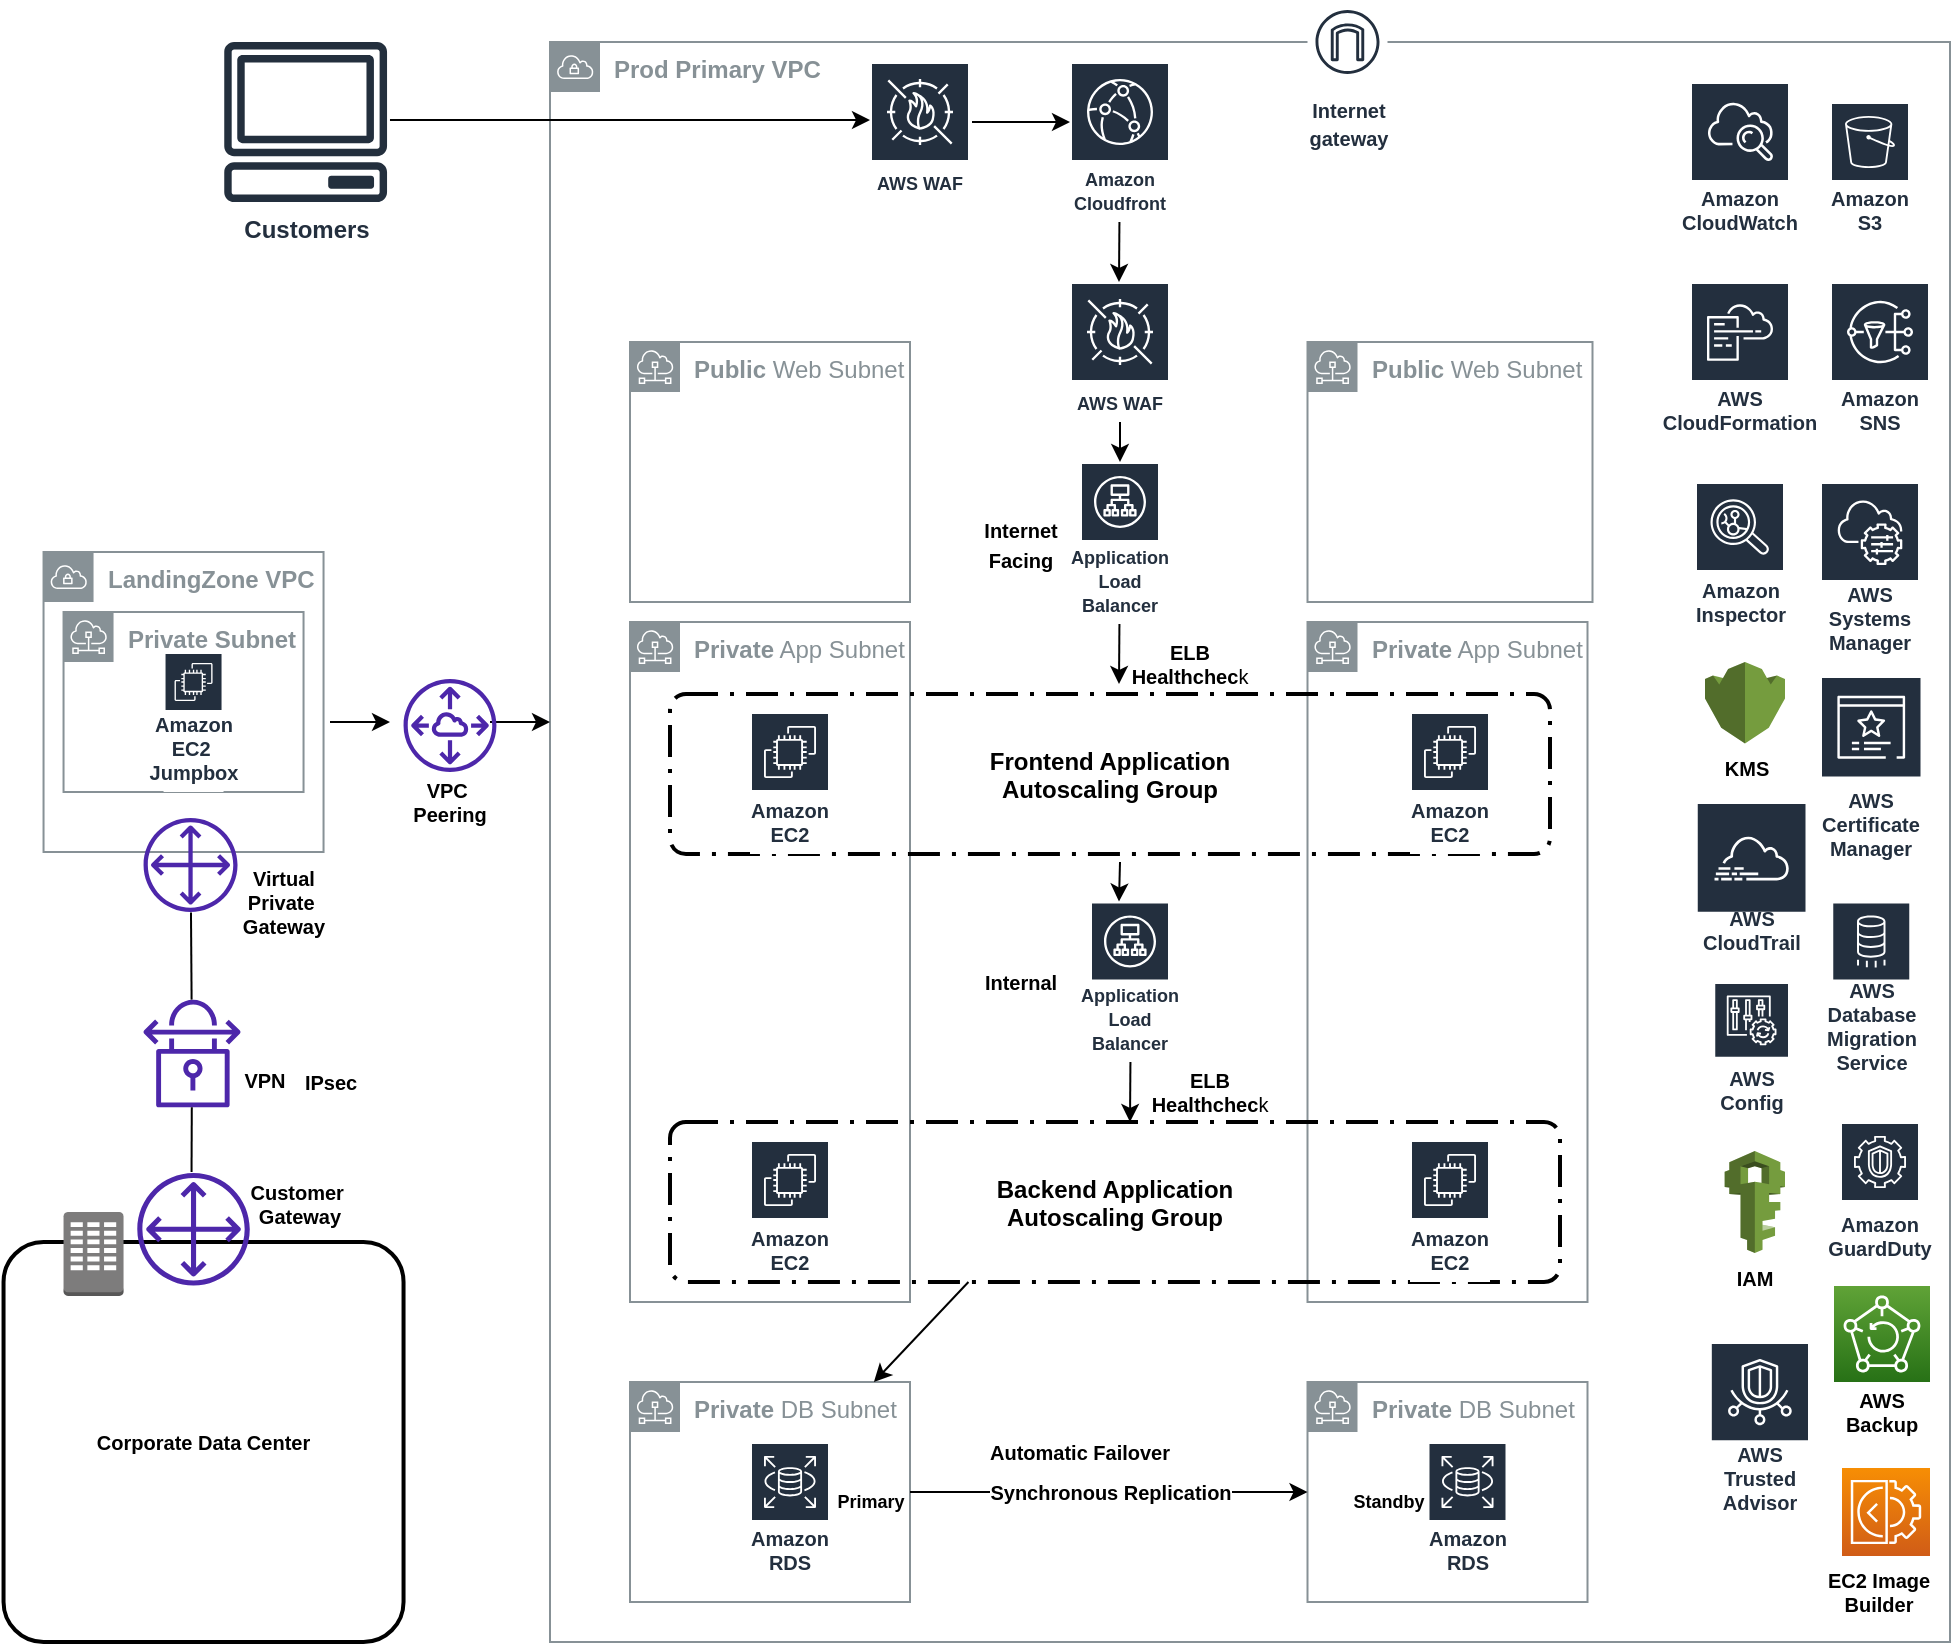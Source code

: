 <mxfile version="16.4.11" type="github">
  <diagram id="fb48Wb3bgh-QxJcJGNRU" name="Page-1">
    <mxGraphModel dx="2036" dy="660" grid="1" gridSize="10" guides="1" tooltips="1" connect="1" arrows="1" fold="1" page="1" pageScale="1" pageWidth="850" pageHeight="1100" math="0" shadow="0">
      <root>
        <mxCell id="0" />
        <mxCell id="1" parent="0" />
        <mxCell id="fcUTSALOdopyJ9VbOdTp-61" value="&lt;b&gt;Prod Primary VPC&lt;/b&gt;" style="sketch=0;outlineConnect=0;gradientColor=none;html=1;whiteSpace=wrap;fontSize=12;fontStyle=0;shape=mxgraph.aws4.group;grIcon=mxgraph.aws4.group_vpc;strokeColor=#879196;fillColor=none;verticalAlign=top;align=left;spacingLeft=30;fontColor=#879196;dashed=0;" parent="1" vertex="1">
          <mxGeometry x="160" y="170" width="700" height="800" as="geometry" />
        </mxCell>
        <mxCell id="fcUTSALOdopyJ9VbOdTp-36" value="&lt;b&gt;Private&lt;/b&gt; App Subnet" style="sketch=0;outlineConnect=0;gradientColor=none;html=1;whiteSpace=wrap;fontSize=12;fontStyle=0;shape=mxgraph.aws4.group;grIcon=mxgraph.aws4.group_subnet;strokeColor=#879196;fillColor=none;verticalAlign=top;align=left;spacingLeft=30;fontColor=#879196;dashed=0;" parent="1" vertex="1">
          <mxGeometry x="538.75" y="460" width="140" height="340" as="geometry" />
        </mxCell>
        <mxCell id="p9kHtPfieQW81otjX_M4-13" value="&lt;b&gt;Private&lt;/b&gt; App Subnet" style="sketch=0;outlineConnect=0;gradientColor=none;html=1;whiteSpace=wrap;fontSize=12;fontStyle=0;shape=mxgraph.aws4.group;grIcon=mxgraph.aws4.group_subnet;strokeColor=#879196;fillColor=none;verticalAlign=top;align=left;spacingLeft=30;fontColor=#879196;dashed=0;" parent="1" vertex="1">
          <mxGeometry x="200" y="460" width="140" height="340" as="geometry" />
        </mxCell>
        <mxCell id="fcUTSALOdopyJ9VbOdTp-51" value="&lt;b&gt;Private&lt;/b&gt;&amp;nbsp;DB Subnet" style="sketch=0;outlineConnect=0;gradientColor=none;html=1;whiteSpace=wrap;fontSize=12;fontStyle=0;shape=mxgraph.aws4.group;grIcon=mxgraph.aws4.group_subnet;strokeColor=#879196;fillColor=none;verticalAlign=top;align=left;spacingLeft=30;fontColor=#879196;dashed=0;" parent="1" vertex="1">
          <mxGeometry x="200" y="840" width="140" height="110" as="geometry" />
        </mxCell>
        <mxCell id="fcUTSALOdopyJ9VbOdTp-33" value="Frontend Application&#xa;Autoscaling Group" style="rounded=1;arcSize=10;dashed=1;fillColor=none;gradientColor=none;dashPattern=8 3 1 3;strokeWidth=2;fontStyle=1" parent="1" vertex="1">
          <mxGeometry x="220" y="496" width="440" height="80" as="geometry" />
        </mxCell>
        <mxCell id="p9kHtPfieQW81otjX_M4-9" value="&lt;font style=&quot;font-size: 9px&quot;&gt;Amazon Cloudfront&lt;/font&gt;" style="sketch=0;outlineConnect=0;fontColor=#232F3E;gradientColor=none;strokeColor=#ffffff;fillColor=#232F3E;dashed=0;verticalLabelPosition=middle;verticalAlign=bottom;align=center;html=1;whiteSpace=wrap;fontSize=10;fontStyle=1;spacing=3;shape=mxgraph.aws4.productIcon;prIcon=mxgraph.aws4.cloudfront;" parent="1" vertex="1">
          <mxGeometry x="420" y="180" width="50" height="80" as="geometry" />
        </mxCell>
        <mxCell id="fcUTSALOdopyJ9VbOdTp-10" value="Amazon EC2" style="sketch=0;outlineConnect=0;fontColor=#232F3E;gradientColor=none;strokeColor=#ffffff;fillColor=#232F3E;dashed=0;verticalLabelPosition=middle;verticalAlign=bottom;align=center;html=1;whiteSpace=wrap;fontSize=10;fontStyle=1;spacing=3;shape=mxgraph.aws4.productIcon;prIcon=mxgraph.aws4.ec2;" parent="1" vertex="1">
          <mxGeometry x="260" y="719" width="40" height="71" as="geometry" />
        </mxCell>
        <mxCell id="fcUTSALOdopyJ9VbOdTp-11" value="&lt;font style=&quot;font-size: 9px&quot;&gt;Application Load Balancer&lt;/font&gt;" style="sketch=0;outlineConnect=0;fontColor=#232F3E;gradientColor=none;strokeColor=#ffffff;fillColor=#232F3E;dashed=0;verticalLabelPosition=middle;verticalAlign=bottom;align=center;html=1;whiteSpace=wrap;fontSize=10;fontStyle=1;spacing=3;shape=mxgraph.aws4.productIcon;prIcon=mxgraph.aws4.application_load_balancer;" parent="1" vertex="1">
          <mxGeometry x="430" y="599.75" width="40" height="80.5" as="geometry" />
        </mxCell>
        <mxCell id="fcUTSALOdopyJ9VbOdTp-17" value="&lt;font style=&quot;font-size: 9px&quot;&gt;Application Load Balancer&lt;/font&gt;" style="sketch=0;outlineConnect=0;fontColor=#232F3E;gradientColor=none;strokeColor=#ffffff;fillColor=#232F3E;dashed=0;verticalLabelPosition=middle;verticalAlign=bottom;align=center;html=1;whiteSpace=wrap;fontSize=10;fontStyle=1;spacing=3;shape=mxgraph.aws4.productIcon;prIcon=mxgraph.aws4.application_load_balancer;" parent="1" vertex="1">
          <mxGeometry x="425" y="380" width="40" height="81" as="geometry" />
        </mxCell>
        <mxCell id="fcUTSALOdopyJ9VbOdTp-25" value="Backend Application&#xa;Autoscaling Group" style="rounded=1;arcSize=10;dashed=1;fillColor=none;gradientColor=none;dashPattern=8 3 1 3;strokeWidth=2;fontStyle=1" parent="1" vertex="1">
          <mxGeometry x="220" y="710" width="445" height="80" as="geometry" />
        </mxCell>
        <mxCell id="fcUTSALOdopyJ9VbOdTp-29" value="&lt;b&gt;&lt;font style=&quot;font-size: 10px&quot;&gt;Internal&lt;/font&gt;&lt;/b&gt;" style="text;html=1;align=center;verticalAlign=middle;resizable=0;points=[];autosize=1;strokeColor=none;fillColor=none;" parent="1" vertex="1">
          <mxGeometry x="370" y="630" width="50" height="20" as="geometry" />
        </mxCell>
        <mxCell id="fcUTSALOdopyJ9VbOdTp-30" value="&lt;font style=&quot;font-size: 10px&quot;&gt;&lt;b&gt;Internet&lt;br&gt;Facing&lt;/b&gt;&lt;/font&gt;" style="text;html=1;align=center;verticalAlign=middle;resizable=0;points=[];autosize=1;strokeColor=none;fillColor=none;" parent="1" vertex="1">
          <mxGeometry x="370" y="405.5" width="50" height="30" as="geometry" />
        </mxCell>
        <mxCell id="fcUTSALOdopyJ9VbOdTp-31" value="&lt;font style=&quot;font-size: 9px&quot;&gt;AWS WAF&lt;/font&gt;" style="sketch=0;outlineConnect=0;fontColor=#232F3E;gradientColor=none;strokeColor=#ffffff;fillColor=#232F3E;dashed=0;verticalLabelPosition=middle;verticalAlign=bottom;align=center;html=1;whiteSpace=wrap;fontSize=10;fontStyle=1;spacing=3;shape=mxgraph.aws4.productIcon;prIcon=mxgraph.aws4.waf;" parent="1" vertex="1">
          <mxGeometry x="420" y="290" width="50" height="70" as="geometry" />
        </mxCell>
        <mxCell id="fcUTSALOdopyJ9VbOdTp-34" value="&lt;b&gt;Public&lt;/b&gt; Web Subnet" style="sketch=0;outlineConnect=0;gradientColor=none;html=1;whiteSpace=wrap;fontSize=12;fontStyle=0;shape=mxgraph.aws4.group;grIcon=mxgraph.aws4.group_subnet;strokeColor=#879196;fillColor=none;verticalAlign=top;align=left;spacingLeft=30;fontColor=#879196;dashed=0;" parent="1" vertex="1">
          <mxGeometry x="200" y="320" width="140" height="130" as="geometry" />
        </mxCell>
        <mxCell id="fcUTSALOdopyJ9VbOdTp-35" value="&lt;b&gt;Public&lt;/b&gt; Web Subnet" style="sketch=0;outlineConnect=0;gradientColor=none;html=1;whiteSpace=wrap;fontSize=12;fontStyle=0;shape=mxgraph.aws4.group;grIcon=mxgraph.aws4.group_subnet;strokeColor=#879196;fillColor=none;verticalAlign=top;align=left;spacingLeft=30;fontColor=#879196;dashed=0;" parent="1" vertex="1">
          <mxGeometry x="538.75" y="320" width="142.5" height="130" as="geometry" />
        </mxCell>
        <mxCell id="fcUTSALOdopyJ9VbOdTp-37" value="" style="endArrow=classic;html=1;rounded=0;fontSize=10;" parent="1" source="fcUTSALOdopyJ9VbOdTp-31" target="fcUTSALOdopyJ9VbOdTp-17" edge="1">
          <mxGeometry width="50" height="50" relative="1" as="geometry">
            <mxPoint x="340" y="390" as="sourcePoint" />
            <mxPoint x="390" y="340" as="targetPoint" />
          </mxGeometry>
        </mxCell>
        <mxCell id="fcUTSALOdopyJ9VbOdTp-38" value="" style="endArrow=classic;html=1;rounded=0;fontSize=10;" parent="1" source="fcUTSALOdopyJ9VbOdTp-17" edge="1">
          <mxGeometry width="50" height="50" relative="1" as="geometry">
            <mxPoint x="444.5" y="471" as="sourcePoint" />
            <mxPoint x="444.5" y="491" as="targetPoint" />
          </mxGeometry>
        </mxCell>
        <mxCell id="fcUTSALOdopyJ9VbOdTp-41" value="" style="endArrow=classic;html=1;rounded=1;fontSize=10;" parent="1" edge="1">
          <mxGeometry width="50" height="50" relative="1" as="geometry">
            <mxPoint x="450.213" y="680" as="sourcePoint" />
            <mxPoint x="450" y="710" as="targetPoint" />
          </mxGeometry>
        </mxCell>
        <mxCell id="fcUTSALOdopyJ9VbOdTp-42" value="Amazon EC2" style="sketch=0;outlineConnect=0;fontColor=#232F3E;gradientColor=none;strokeColor=#ffffff;fillColor=#232F3E;dashed=0;verticalLabelPosition=middle;verticalAlign=bottom;align=center;html=1;whiteSpace=wrap;fontSize=10;fontStyle=1;spacing=3;shape=mxgraph.aws4.productIcon;prIcon=mxgraph.aws4.ec2;" parent="1" vertex="1">
          <mxGeometry x="590" y="719" width="40" height="71" as="geometry" />
        </mxCell>
        <mxCell id="fcUTSALOdopyJ9VbOdTp-43" value="Amazon EC2" style="sketch=0;outlineConnect=0;fontColor=#232F3E;gradientColor=none;strokeColor=#ffffff;fillColor=#232F3E;dashed=0;verticalLabelPosition=middle;verticalAlign=bottom;align=center;html=1;whiteSpace=wrap;fontSize=10;fontStyle=1;spacing=3;shape=mxgraph.aws4.productIcon;prIcon=mxgraph.aws4.ec2;" parent="1" vertex="1">
          <mxGeometry x="260" y="505" width="40" height="71" as="geometry" />
        </mxCell>
        <mxCell id="fcUTSALOdopyJ9VbOdTp-44" value="Amazon EC2" style="sketch=0;outlineConnect=0;fontColor=#232F3E;gradientColor=none;strokeColor=#ffffff;fillColor=#232F3E;dashed=0;verticalLabelPosition=middle;verticalAlign=bottom;align=center;html=1;whiteSpace=wrap;fontSize=10;fontStyle=1;spacing=3;shape=mxgraph.aws4.productIcon;prIcon=mxgraph.aws4.ec2;" parent="1" vertex="1">
          <mxGeometry x="590" y="505" width="40" height="71" as="geometry" />
        </mxCell>
        <mxCell id="fcUTSALOdopyJ9VbOdTp-46" value="" style="endArrow=classic;html=1;rounded=0;fontSize=10;" parent="1" edge="1">
          <mxGeometry width="50" height="50" relative="1" as="geometry">
            <mxPoint x="445" y="580" as="sourcePoint" />
            <mxPoint x="444.5" y="599.75" as="targetPoint" />
          </mxGeometry>
        </mxCell>
        <mxCell id="fcUTSALOdopyJ9VbOdTp-47" value="" style="endArrow=classic;html=1;rounded=0;fontSize=10;" parent="1" edge="1">
          <mxGeometry width="50" height="50" relative="1" as="geometry">
            <mxPoint x="444.713" y="260" as="sourcePoint" />
            <mxPoint x="444.5" y="290" as="targetPoint" />
          </mxGeometry>
        </mxCell>
        <mxCell id="fcUTSALOdopyJ9VbOdTp-48" value="&lt;font style=&quot;font-size: 9px&quot;&gt;AWS WAF&lt;/font&gt;" style="sketch=0;outlineConnect=0;fontColor=#232F3E;gradientColor=none;strokeColor=#ffffff;fillColor=#232F3E;dashed=0;verticalLabelPosition=middle;verticalAlign=bottom;align=center;html=1;whiteSpace=wrap;fontSize=10;fontStyle=1;spacing=3;shape=mxgraph.aws4.productIcon;prIcon=mxgraph.aws4.waf;" parent="1" vertex="1">
          <mxGeometry x="320" y="180" width="50" height="70" as="geometry" />
        </mxCell>
        <mxCell id="fcUTSALOdopyJ9VbOdTp-50" value="Amazon RDS" style="sketch=0;outlineConnect=0;fontColor=#232F3E;gradientColor=none;strokeColor=#ffffff;fillColor=#232F3E;dashed=0;verticalLabelPosition=middle;verticalAlign=bottom;align=center;html=1;whiteSpace=wrap;fontSize=10;fontStyle=1;spacing=3;shape=mxgraph.aws4.productIcon;prIcon=mxgraph.aws4.rds;" parent="1" vertex="1">
          <mxGeometry x="260" y="870" width="40" height="70" as="geometry" />
        </mxCell>
        <mxCell id="fcUTSALOdopyJ9VbOdTp-52" value="&lt;b&gt;Private&lt;/b&gt;&amp;nbsp;DB Subnet" style="sketch=0;outlineConnect=0;gradientColor=none;html=1;whiteSpace=wrap;fontSize=12;fontStyle=0;shape=mxgraph.aws4.group;grIcon=mxgraph.aws4.group_subnet;strokeColor=#879196;fillColor=none;verticalAlign=top;align=left;spacingLeft=30;fontColor=#879196;dashed=0;" parent="1" vertex="1">
          <mxGeometry x="538.75" y="840" width="140" height="110" as="geometry" />
        </mxCell>
        <mxCell id="fcUTSALOdopyJ9VbOdTp-53" value="Amazon RDS" style="sketch=0;outlineConnect=0;fontColor=#232F3E;gradientColor=none;strokeColor=#ffffff;fillColor=#232F3E;dashed=0;verticalLabelPosition=middle;verticalAlign=bottom;align=center;html=1;whiteSpace=wrap;fontSize=10;fontStyle=1;spacing=3;shape=mxgraph.aws4.productIcon;prIcon=mxgraph.aws4.rds;" parent="1" vertex="1">
          <mxGeometry x="598.75" y="870" width="40" height="70" as="geometry" />
        </mxCell>
        <mxCell id="fcUTSALOdopyJ9VbOdTp-54" value="" style="endArrow=classic;html=1;rounded=1;fontSize=10;" parent="1" target="fcUTSALOdopyJ9VbOdTp-51" edge="1">
          <mxGeometry width="50" height="50" relative="1" as="geometry">
            <mxPoint x="369.213" y="790" as="sourcePoint" />
            <mxPoint x="369" y="820" as="targetPoint" />
          </mxGeometry>
        </mxCell>
        <mxCell id="fcUTSALOdopyJ9VbOdTp-56" value="&lt;b&gt;Primary&lt;/b&gt;" style="text;html=1;align=center;verticalAlign=middle;resizable=0;points=[];autosize=1;strokeColor=none;fillColor=none;fontSize=9;" parent="1" vertex="1">
          <mxGeometry x="295" y="890" width="50" height="20" as="geometry" />
        </mxCell>
        <mxCell id="fcUTSALOdopyJ9VbOdTp-57" value="&lt;b&gt;Standby&lt;/b&gt;" style="text;html=1;align=center;verticalAlign=middle;resizable=0;points=[];autosize=1;strokeColor=none;fillColor=none;fontSize=9;" parent="1" vertex="1">
          <mxGeometry x="553.75" y="890" width="50" height="20" as="geometry" />
        </mxCell>
        <mxCell id="fcUTSALOdopyJ9VbOdTp-62" value="&lt;font style=&quot;font-size: 10px&quot;&gt;&lt;b&gt;Internet&lt;br&gt;gateway&lt;/b&gt;&lt;/font&gt;" style="sketch=0;outlineConnect=0;fontColor=#232F3E;gradientColor=none;strokeColor=#232F3E;fillColor=#ffffff;dashed=0;verticalLabelPosition=bottom;verticalAlign=top;align=center;html=1;fontSize=12;fontStyle=0;aspect=fixed;shape=mxgraph.aws4.resourceIcon;resIcon=mxgraph.aws4.internet_gateway;" parent="1" vertex="1">
          <mxGeometry x="538.75" y="150" width="40" height="40" as="geometry" />
        </mxCell>
        <mxCell id="fcUTSALOdopyJ9VbOdTp-65" value="" style="endArrow=classic;html=1;rounded=0;fontSize=10;" parent="1" edge="1">
          <mxGeometry width="50" height="50" relative="1" as="geometry">
            <mxPoint x="371" y="210" as="sourcePoint" />
            <mxPoint x="420" y="210" as="targetPoint" />
          </mxGeometry>
        </mxCell>
        <mxCell id="fcUTSALOdopyJ9VbOdTp-67" value="&lt;b&gt;LandingZone VPC&lt;/b&gt;" style="sketch=0;outlineConnect=0;gradientColor=none;html=1;whiteSpace=wrap;fontSize=12;fontStyle=0;shape=mxgraph.aws4.group;grIcon=mxgraph.aws4.group_vpc;strokeColor=#879196;fillColor=none;verticalAlign=top;align=left;spacingLeft=30;fontColor=#879196;dashed=0;" parent="1" vertex="1">
          <mxGeometry x="-93.23" y="425" width="140" height="150" as="geometry" />
        </mxCell>
        <mxCell id="fcUTSALOdopyJ9VbOdTp-68" value="&lt;b&gt;Private Subnet&lt;/b&gt;" style="sketch=0;outlineConnect=0;gradientColor=none;html=1;whiteSpace=wrap;fontSize=12;fontStyle=0;shape=mxgraph.aws4.group;grIcon=mxgraph.aws4.group_subnet;strokeColor=#879196;fillColor=none;verticalAlign=top;align=left;spacingLeft=30;fontColor=#879196;dashed=0;" parent="1" vertex="1">
          <mxGeometry x="-83.23" y="455" width="120" height="90" as="geometry" />
        </mxCell>
        <mxCell id="fcUTSALOdopyJ9VbOdTp-69" value="Amazon EC2&amp;nbsp;&lt;br&gt;Jumpbox" style="sketch=0;outlineConnect=0;fontColor=#232F3E;gradientColor=none;strokeColor=#ffffff;fillColor=#232F3E;dashed=0;verticalLabelPosition=middle;verticalAlign=bottom;align=center;html=1;whiteSpace=wrap;fontSize=10;fontStyle=1;spacing=3;shape=mxgraph.aws4.productIcon;prIcon=mxgraph.aws4.ec2;" parent="1" vertex="1">
          <mxGeometry x="-33.23" y="475" width="30" height="70" as="geometry" />
        </mxCell>
        <mxCell id="fcUTSALOdopyJ9VbOdTp-73" value="" style="endArrow=classic;html=1;rounded=1;fontSize=10;exitX=1;exitY=0.5;exitDx=0;exitDy=0;exitPerimeter=0;" parent="1" edge="1">
          <mxGeometry width="50" height="50" relative="1" as="geometry">
            <mxPoint x="130" y="510" as="sourcePoint" />
            <mxPoint x="160" y="510" as="targetPoint" />
          </mxGeometry>
        </mxCell>
        <mxCell id="fcUTSALOdopyJ9VbOdTp-74" value="&lt;b&gt;VPC&amp;nbsp;&lt;br&gt;Peering&lt;/b&gt;" style="text;html=1;strokeColor=none;fillColor=none;align=center;verticalAlign=middle;whiteSpace=wrap;rounded=0;fontSize=10;" parent="1" vertex="1">
          <mxGeometry x="80" y="535" width="60" height="30" as="geometry" />
        </mxCell>
        <mxCell id="fcUTSALOdopyJ9VbOdTp-75" value="" style="endArrow=classic;html=1;rounded=1;fontSize=10;" parent="1" source="fcUTSALOdopyJ9VbOdTp-51" target="fcUTSALOdopyJ9VbOdTp-52" edge="1">
          <mxGeometry relative="1" as="geometry">
            <mxPoint x="250" y="860" as="sourcePoint" />
            <mxPoint x="410" y="860" as="targetPoint" />
          </mxGeometry>
        </mxCell>
        <mxCell id="fcUTSALOdopyJ9VbOdTp-76" value="&lt;b&gt;Synchronous Replication&lt;/b&gt;" style="edgeLabel;resizable=0;html=1;align=center;verticalAlign=middle;fontSize=10;" parent="fcUTSALOdopyJ9VbOdTp-75" connectable="0" vertex="1">
          <mxGeometry relative="1" as="geometry" />
        </mxCell>
        <mxCell id="fcUTSALOdopyJ9VbOdTp-78" value="Amazon CloudWatch" style="sketch=0;outlineConnect=0;fontColor=#232F3E;gradientColor=none;strokeColor=#ffffff;fillColor=#232F3E;dashed=0;verticalLabelPosition=middle;verticalAlign=bottom;align=center;html=1;whiteSpace=wrap;fontSize=10;fontStyle=1;spacing=3;shape=mxgraph.aws4.productIcon;prIcon=mxgraph.aws4.cloudwatch;" parent="1" vertex="1">
          <mxGeometry x="730" y="190" width="50" height="80" as="geometry" />
        </mxCell>
        <mxCell id="fcUTSALOdopyJ9VbOdTp-79" value="AWS CloudFormation" style="sketch=0;outlineConnect=0;fontColor=#232F3E;gradientColor=none;strokeColor=#ffffff;fillColor=#232F3E;dashed=0;verticalLabelPosition=middle;verticalAlign=bottom;align=center;html=1;whiteSpace=wrap;fontSize=10;fontStyle=1;spacing=3;shape=mxgraph.aws4.productIcon;prIcon=mxgraph.aws4.cloudformation;" parent="1" vertex="1">
          <mxGeometry x="730" y="290" width="50" height="80" as="geometry" />
        </mxCell>
        <mxCell id="fcUTSALOdopyJ9VbOdTp-80" value="Amazon Inspector" style="sketch=0;outlineConnect=0;fontColor=#232F3E;gradientColor=none;strokeColor=#ffffff;fillColor=#232F3E;dashed=0;verticalLabelPosition=middle;verticalAlign=bottom;align=center;html=1;whiteSpace=wrap;fontSize=10;fontStyle=1;spacing=3;shape=mxgraph.aws4.productIcon;prIcon=mxgraph.aws4.inspector;" parent="1" vertex="1">
          <mxGeometry x="732.5" y="390" width="45" height="76" as="geometry" />
        </mxCell>
        <mxCell id="fcUTSALOdopyJ9VbOdTp-81" value="&lt;b&gt;KMS&lt;/b&gt;" style="outlineConnect=0;dashed=0;verticalLabelPosition=bottom;verticalAlign=top;align=center;html=1;shape=mxgraph.aws3.kms;fillColor=#759C3E;gradientColor=none;fontSize=10;" parent="1" vertex="1">
          <mxGeometry x="737.5" y="480" width="40" height="40.75" as="geometry" />
        </mxCell>
        <mxCell id="fcUTSALOdopyJ9VbOdTp-82" value="AWS&#xa;CloudTrail" style="sketch=0;outlineConnect=0;fontColor=#232F3E;gradientColor=none;strokeColor=#ffffff;fillColor=#232F3E;dashed=0;verticalLabelPosition=middle;verticalAlign=bottom;align=center;html=1;whiteSpace=wrap;fontSize=10;fontStyle=1;spacing=3;shape=mxgraph.aws4.productIcon;prIcon=mxgraph.aws4.cloudtrail;" parent="1" vertex="1">
          <mxGeometry x="732.88" y="550" width="55.87" height="80.25" as="geometry" />
        </mxCell>
        <mxCell id="fcUTSALOdopyJ9VbOdTp-83" value="AWS Config" style="sketch=0;outlineConnect=0;fontColor=#232F3E;gradientColor=none;strokeColor=#ffffff;fillColor=#232F3E;dashed=0;verticalLabelPosition=middle;verticalAlign=bottom;align=center;html=1;whiteSpace=wrap;fontSize=10;fontStyle=1;spacing=3;shape=mxgraph.aws4.productIcon;prIcon=mxgraph.aws4.config;" parent="1" vertex="1">
          <mxGeometry x="741.63" y="640" width="38.37" height="70" as="geometry" />
        </mxCell>
        <mxCell id="fcUTSALOdopyJ9VbOdTp-85" value="&lt;b&gt;IAM&lt;/b&gt;" style="outlineConnect=0;dashed=0;verticalLabelPosition=bottom;verticalAlign=top;align=center;html=1;shape=mxgraph.aws3.iam;fillColor=#759C3E;gradientColor=none;fontSize=10;" parent="1" vertex="1">
          <mxGeometry x="747.32" y="724.5" width="30.18" height="51" as="geometry" />
        </mxCell>
        <mxCell id="fcUTSALOdopyJ9VbOdTp-86" value="AWS Trusted Advisor" style="sketch=0;outlineConnect=0;fontColor=#232F3E;gradientColor=none;strokeColor=#ffffff;fillColor=#232F3E;dashed=0;verticalLabelPosition=middle;verticalAlign=bottom;align=center;html=1;whiteSpace=wrap;fontSize=10;fontStyle=1;spacing=3;shape=mxgraph.aws4.productIcon;prIcon=mxgraph.aws4.trusted_advisor;" parent="1" vertex="1">
          <mxGeometry x="739.91" y="820" width="50.09" height="90" as="geometry" />
        </mxCell>
        <mxCell id="fcUTSALOdopyJ9VbOdTp-87" value="AWS Systems Manager" style="sketch=0;outlineConnect=0;fontColor=#232F3E;gradientColor=none;strokeColor=#ffffff;fillColor=#232F3E;dashed=0;verticalLabelPosition=middle;verticalAlign=bottom;align=center;html=1;whiteSpace=wrap;fontSize=10;fontStyle=1;spacing=3;shape=mxgraph.aws4.productIcon;prIcon=mxgraph.aws4.systems_manager;" parent="1" vertex="1">
          <mxGeometry x="795" y="390" width="50" height="90" as="geometry" />
        </mxCell>
        <mxCell id="fcUTSALOdopyJ9VbOdTp-88" value="" style="sketch=0;outlineConnect=0;fontColor=#232F3E;gradientColor=none;fillColor=#4D27AA;strokeColor=none;dashed=0;verticalLabelPosition=bottom;verticalAlign=top;align=center;html=1;fontSize=12;fontStyle=0;aspect=fixed;pointerEvents=1;shape=mxgraph.aws4.vpn_connection;" parent="1" vertex="1">
          <mxGeometry x="-43.23" y="648.75" width="48.46" height="54" as="geometry" />
        </mxCell>
        <mxCell id="fcUTSALOdopyJ9VbOdTp-89" value="Corporate Data Center" style="rounded=1;arcSize=10;dashed=0;fillColor=none;gradientColor=none;strokeWidth=2;fontSize=10;fontStyle=1" parent="1" vertex="1">
          <mxGeometry x="-113.23" y="770" width="200" height="200" as="geometry" />
        </mxCell>
        <mxCell id="fcUTSALOdopyJ9VbOdTp-90" value="" style="dashed=0;html=1;shape=mxgraph.aws3.corporate_data_center;fillColor=#7D7C7C;gradientColor=none;dashed=0;fontSize=9;" parent="1" vertex="1">
          <mxGeometry x="-83.23" y="755" width="30" height="42" as="geometry" />
        </mxCell>
        <mxCell id="fcUTSALOdopyJ9VbOdTp-91" value="&lt;b&gt;VPN&lt;/b&gt;" style="text;html=1;align=center;verticalAlign=middle;resizable=0;points=[];autosize=1;strokeColor=none;fillColor=none;fontSize=10;" parent="1" vertex="1">
          <mxGeometry x="-3.23" y="678.75" width="40" height="20" as="geometry" />
        </mxCell>
        <mxCell id="fcUTSALOdopyJ9VbOdTp-96" value="Amazon SNS" style="sketch=0;outlineConnect=0;fontColor=#232F3E;gradientColor=none;strokeColor=#ffffff;fillColor=#232F3E;dashed=0;verticalLabelPosition=middle;verticalAlign=bottom;align=center;html=1;whiteSpace=wrap;fontSize=10;fontStyle=1;spacing=3;shape=mxgraph.aws4.productIcon;prIcon=mxgraph.aws4.sns;" parent="1" vertex="1">
          <mxGeometry x="800" y="290" width="50" height="80" as="geometry" />
        </mxCell>
        <mxCell id="fcUTSALOdopyJ9VbOdTp-97" value="&lt;b&gt;Customers&lt;/b&gt;" style="sketch=0;outlineConnect=0;fontColor=#232F3E;gradientColor=none;fillColor=#232F3D;strokeColor=none;dashed=0;verticalLabelPosition=bottom;verticalAlign=top;align=center;html=1;fontSize=12;fontStyle=0;aspect=fixed;pointerEvents=1;shape=mxgraph.aws4.client;" parent="1" vertex="1">
          <mxGeometry x="-3.23" y="170" width="82.11" height="80" as="geometry" />
        </mxCell>
        <mxCell id="fcUTSALOdopyJ9VbOdTp-99" value="&lt;b&gt;ELB Healthchec&lt;/b&gt;k" style="text;html=1;strokeColor=none;fillColor=none;align=center;verticalAlign=middle;whiteSpace=wrap;rounded=0;fontSize=10;" parent="1" vertex="1">
          <mxGeometry x="460" y="680" width="60" height="30" as="geometry" />
        </mxCell>
        <mxCell id="fcUTSALOdopyJ9VbOdTp-100" value="&lt;b&gt;ELB Healthchec&lt;/b&gt;k" style="text;html=1;strokeColor=none;fillColor=none;align=center;verticalAlign=middle;whiteSpace=wrap;rounded=0;fontSize=10;" parent="1" vertex="1">
          <mxGeometry x="450" y="466" width="60" height="30" as="geometry" />
        </mxCell>
        <mxCell id="lFCJGU3x9X-kA8WFJv7N-1" value="Amazon S3" style="sketch=0;outlineConnect=0;fontColor=#232F3E;gradientColor=none;strokeColor=#ffffff;fillColor=#232F3E;dashed=0;verticalLabelPosition=middle;verticalAlign=bottom;align=center;html=1;whiteSpace=wrap;fontSize=10;fontStyle=1;spacing=3;shape=mxgraph.aws4.productIcon;prIcon=mxgraph.aws4.s3;" parent="1" vertex="1">
          <mxGeometry x="800" y="200" width="40" height="70" as="geometry" />
        </mxCell>
        <mxCell id="Tv2Wnal4aTt8HR0PAUqA-1" value="AWS Certificate Manager" style="sketch=0;outlineConnect=0;fontColor=#232F3E;gradientColor=none;strokeColor=#ffffff;fillColor=#232F3E;dashed=0;verticalLabelPosition=middle;verticalAlign=bottom;align=center;html=1;whiteSpace=wrap;fontSize=10;fontStyle=1;spacing=3;shape=mxgraph.aws4.productIcon;prIcon=mxgraph.aws4.certificate_manager_3;" parent="1" vertex="1">
          <mxGeometry x="795" y="487" width="51.25" height="96" as="geometry" />
        </mxCell>
        <mxCell id="WadNzbnQkEPP6xwA6Y3--4" value="&lt;b&gt;&lt;font style=&quot;font-size: 10px&quot;&gt;Automatic Failover&lt;/font&gt;&lt;/b&gt;" style="text;html=1;strokeColor=none;fillColor=none;align=center;verticalAlign=middle;whiteSpace=wrap;rounded=0;" parent="1" vertex="1">
          <mxGeometry x="360" y="860" width="130" height="30" as="geometry" />
        </mxCell>
        <mxCell id="WadNzbnQkEPP6xwA6Y3--7" value="&lt;b&gt;Customer&amp;nbsp;&lt;br&gt;Gateway&lt;/b&gt;" style="text;html=1;strokeColor=none;fillColor=none;align=center;verticalAlign=middle;whiteSpace=wrap;rounded=0;fontSize=10;" parent="1" vertex="1">
          <mxGeometry x="5.23" y="735.5" width="60" height="30" as="geometry" />
        </mxCell>
        <mxCell id="WadNzbnQkEPP6xwA6Y3--8" value="" style="sketch=0;outlineConnect=0;fontColor=#232F3E;gradientColor=none;fillColor=#4D27AA;strokeColor=none;dashed=0;verticalLabelPosition=bottom;verticalAlign=top;align=center;html=1;fontSize=12;fontStyle=0;aspect=fixed;pointerEvents=1;shape=mxgraph.aws4.customer_gateway;" parent="1" vertex="1">
          <mxGeometry x="-46.36" y="735.5" width="56.25" height="56.25" as="geometry" />
        </mxCell>
        <mxCell id="WadNzbnQkEPP6xwA6Y3--9" value="" style="sketch=0;outlineConnect=0;fontColor=#232F3E;gradientColor=none;fillColor=#4D27AA;strokeColor=none;dashed=0;verticalLabelPosition=bottom;verticalAlign=top;align=center;html=1;fontSize=12;fontStyle=0;aspect=fixed;pointerEvents=1;shape=mxgraph.aws4.customer_gateway;" parent="1" vertex="1">
          <mxGeometry x="-43.23" y="558" width="47" height="47" as="geometry" />
        </mxCell>
        <mxCell id="WadNzbnQkEPP6xwA6Y3--11" value="&lt;b&gt;Virtual&lt;br&gt;Private&amp;nbsp;&lt;br&gt;Gateway&lt;/b&gt;" style="text;html=1;strokeColor=none;fillColor=none;align=center;verticalAlign=middle;whiteSpace=wrap;rounded=0;fontSize=10;" parent="1" vertex="1">
          <mxGeometry x="-3.23" y="585" width="60" height="30" as="geometry" />
        </mxCell>
        <mxCell id="WadNzbnQkEPP6xwA6Y3--13" value="" style="endArrow=none;html=1;rounded=0;fontSize=10;" parent="1" source="fcUTSALOdopyJ9VbOdTp-88" edge="1">
          <mxGeometry width="50" height="50" relative="1" as="geometry">
            <mxPoint x="-19.23" y="638" as="sourcePoint" />
            <mxPoint x="-19.51" y="605.25" as="targetPoint" />
          </mxGeometry>
        </mxCell>
        <mxCell id="WadNzbnQkEPP6xwA6Y3--14" value="" style="endArrow=none;html=1;rounded=0;fontSize=10;" parent="1" target="fcUTSALOdopyJ9VbOdTp-88" edge="1">
          <mxGeometry width="50" height="50" relative="1" as="geometry">
            <mxPoint x="-19.23" y="735" as="sourcePoint" />
            <mxPoint x="-9.51" y="615.25" as="targetPoint" />
          </mxGeometry>
        </mxCell>
        <mxCell id="WadNzbnQkEPP6xwA6Y3--15" value="" style="sketch=0;outlineConnect=0;fontColor=#232F3E;gradientColor=none;fillColor=#4D27AA;strokeColor=none;dashed=0;verticalLabelPosition=bottom;verticalAlign=top;align=center;html=1;fontSize=12;fontStyle=0;aspect=fixed;pointerEvents=1;shape=mxgraph.aws4.peering;" parent="1" vertex="1">
          <mxGeometry x="86.77" y="488.54" width="46.46" height="46.46" as="geometry" />
        </mxCell>
        <mxCell id="WadNzbnQkEPP6xwA6Y3--16" value="" style="endArrow=classic;html=1;rounded=1;fontSize=10;" parent="1" edge="1">
          <mxGeometry width="50" height="50" relative="1" as="geometry">
            <mxPoint x="50" y="510" as="sourcePoint" />
            <mxPoint x="80" y="510" as="targetPoint" />
          </mxGeometry>
        </mxCell>
        <mxCell id="DemGLf3_9-e6Tn1iqn-Y-1" value="AWS Database Migration Service" style="sketch=0;outlineConnect=0;fontColor=#232F3E;gradientColor=none;strokeColor=#ffffff;fillColor=#232F3E;dashed=0;verticalLabelPosition=middle;verticalAlign=bottom;align=center;html=1;whiteSpace=wrap;fontSize=10;fontStyle=1;spacing=3;shape=mxgraph.aws4.productIcon;prIcon=mxgraph.aws4.database_migration_service;" parent="1" vertex="1">
          <mxGeometry x="800.63" y="599.75" width="40" height="90" as="geometry" />
        </mxCell>
        <mxCell id="DemGLf3_9-e6Tn1iqn-Y-2" value="" style="endArrow=classic;html=1;rounded=0;exitX=1.018;exitY=0.488;exitDx=0;exitDy=0;exitPerimeter=0;" parent="1" source="fcUTSALOdopyJ9VbOdTp-97" edge="1">
          <mxGeometry width="50" height="50" relative="1" as="geometry">
            <mxPoint x="90" y="210" as="sourcePoint" />
            <mxPoint x="320" y="209" as="targetPoint" />
          </mxGeometry>
        </mxCell>
        <mxCell id="o8n_8KUhObrYbpJHrN5y-1" value="Amazon GuardDuty" style="sketch=0;outlineConnect=0;fontColor=#232F3E;gradientColor=none;strokeColor=#ffffff;fillColor=#232F3E;dashed=0;verticalLabelPosition=middle;verticalAlign=bottom;align=center;html=1;whiteSpace=wrap;fontSize=10;fontStyle=1;spacing=3;shape=mxgraph.aws4.productIcon;prIcon=mxgraph.aws4.guardduty;" vertex="1" parent="1">
          <mxGeometry x="805" y="710" width="40" height="73.25" as="geometry" />
        </mxCell>
        <mxCell id="o8n_8KUhObrYbpJHrN5y-2" value="&lt;b&gt;&lt;font style=&quot;font-size: 10px&quot;&gt;IPsec&lt;/font&gt;&lt;/b&gt;" style="text;html=1;align=center;verticalAlign=middle;resizable=0;points=[];autosize=1;strokeColor=none;fillColor=none;" vertex="1" parent="1">
          <mxGeometry x="30" y="680" width="40" height="20" as="geometry" />
        </mxCell>
        <mxCell id="o8n_8KUhObrYbpJHrN5y-3" value="" style="sketch=0;points=[[0,0,0],[0.25,0,0],[0.5,0,0],[0.75,0,0],[1,0,0],[0,1,0],[0.25,1,0],[0.5,1,0],[0.75,1,0],[1,1,0],[0,0.25,0],[0,0.5,0],[0,0.75,0],[1,0.25,0],[1,0.5,0],[1,0.75,0]];outlineConnect=0;fontColor=#232F3E;gradientColor=#60A337;gradientDirection=north;fillColor=#277116;strokeColor=#ffffff;dashed=0;verticalLabelPosition=bottom;verticalAlign=top;align=center;html=1;fontSize=12;fontStyle=0;aspect=fixed;shape=mxgraph.aws4.resourceIcon;resIcon=mxgraph.aws4.backup;" vertex="1" parent="1">
          <mxGeometry x="802" y="792" width="48" height="48" as="geometry" />
        </mxCell>
        <mxCell id="o8n_8KUhObrYbpJHrN5y-6" value="&lt;b&gt;AWS Backup&lt;/b&gt;" style="text;html=1;strokeColor=none;fillColor=none;align=center;verticalAlign=middle;whiteSpace=wrap;rounded=0;fontSize=10;" vertex="1" parent="1">
          <mxGeometry x="796" y="840" width="60" height="30" as="geometry" />
        </mxCell>
        <mxCell id="o8n_8KUhObrYbpJHrN5y-7" value="" style="sketch=0;points=[[0,0,0],[0.25,0,0],[0.5,0,0],[0.75,0,0],[1,0,0],[0,1,0],[0.25,1,0],[0.5,1,0],[0.75,1,0],[1,1,0],[0,0.25,0],[0,0.5,0],[0,0.75,0],[1,0.25,0],[1,0.5,0],[1,0.75,0]];outlineConnect=0;fontColor=#232F3E;gradientColor=#F78E04;gradientDirection=north;fillColor=#D05C17;strokeColor=#ffffff;dashed=0;verticalLabelPosition=bottom;verticalAlign=top;align=center;html=1;fontSize=12;fontStyle=0;aspect=fixed;shape=mxgraph.aws4.resourceIcon;resIcon=mxgraph.aws4.ec2_image_builder;" vertex="1" parent="1">
          <mxGeometry x="806" y="883" width="44" height="44" as="geometry" />
        </mxCell>
        <mxCell id="o8n_8KUhObrYbpJHrN5y-8" value="&lt;b&gt;EC2 Image&lt;br&gt;Builder&lt;/b&gt;" style="text;html=1;align=center;verticalAlign=middle;resizable=0;points=[];autosize=1;strokeColor=none;fillColor=none;fontSize=10;" vertex="1" parent="1">
          <mxGeometry x="788.75" y="930" width="70" height="30" as="geometry" />
        </mxCell>
      </root>
    </mxGraphModel>
  </diagram>
</mxfile>
